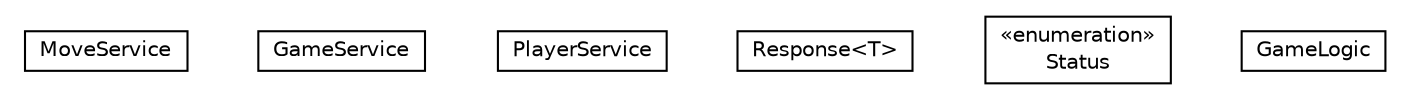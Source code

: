 #!/usr/local/bin/dot
#
# Class diagram 
# Generated by UMLGraph version 5.1 (http://www.umlgraph.org/)
#

digraph G {
	edge [fontname="Helvetica",fontsize=10,labelfontname="Helvetica",labelfontsize=10];
	node [fontname="Helvetica",fontsize=10,shape=plaintext];
	nodesep=0.25;
	ranksep=0.5;
	// com.nikolay.tictactoe.service.MoveService
	c88 [label=<<table title="com.nikolay.tictactoe.service.MoveService" border="0" cellborder="1" cellspacing="0" cellpadding="2" port="p" href="./MoveService.html">
		<tr><td><table border="0" cellspacing="0" cellpadding="1">
<tr><td align="center" balign="center"> MoveService </td></tr>
		</table></td></tr>
		</table>>, fontname="Helvetica", fontcolor="black", fontsize=10.0];
	// com.nikolay.tictactoe.service.GameService
	c89 [label=<<table title="com.nikolay.tictactoe.service.GameService" border="0" cellborder="1" cellspacing="0" cellpadding="2" port="p" href="./GameService.html">
		<tr><td><table border="0" cellspacing="0" cellpadding="1">
<tr><td align="center" balign="center"> GameService </td></tr>
		</table></td></tr>
		</table>>, fontname="Helvetica", fontcolor="black", fontsize=10.0];
	// com.nikolay.tictactoe.service.PlayerService
	c90 [label=<<table title="com.nikolay.tictactoe.service.PlayerService" border="0" cellborder="1" cellspacing="0" cellpadding="2" port="p" href="./PlayerService.html">
		<tr><td><table border="0" cellspacing="0" cellpadding="1">
<tr><td align="center" balign="center"> PlayerService </td></tr>
		</table></td></tr>
		</table>>, fontname="Helvetica", fontcolor="black", fontsize=10.0];
	// com.nikolay.tictactoe.service.Response<T>
	c91 [label=<<table title="com.nikolay.tictactoe.service.Response" border="0" cellborder="1" cellspacing="0" cellpadding="2" port="p" href="./Response.html">
		<tr><td><table border="0" cellspacing="0" cellpadding="1">
<tr><td align="center" balign="center"> Response&lt;T&gt; </td></tr>
		</table></td></tr>
		</table>>, fontname="Helvetica", fontcolor="black", fontsize=10.0];
	// com.nikolay.tictactoe.service.Response.Status
	c92 [label=<<table title="com.nikolay.tictactoe.service.Response.Status" border="0" cellborder="1" cellspacing="0" cellpadding="2" port="p" href="./Response.Status.html">
		<tr><td><table border="0" cellspacing="0" cellpadding="1">
<tr><td align="center" balign="center"> &#171;enumeration&#187; </td></tr>
<tr><td align="center" balign="center"> Status </td></tr>
		</table></td></tr>
		</table>>, fontname="Helvetica", fontcolor="black", fontsize=10.0];
	// com.nikolay.tictactoe.service.GameLogic
	c93 [label=<<table title="com.nikolay.tictactoe.service.GameLogic" border="0" cellborder="1" cellspacing="0" cellpadding="2" port="p" href="./GameLogic.html">
		<tr><td><table border="0" cellspacing="0" cellpadding="1">
<tr><td align="center" balign="center"> GameLogic </td></tr>
		</table></td></tr>
		</table>>, fontname="Helvetica", fontcolor="black", fontsize=10.0];
}

